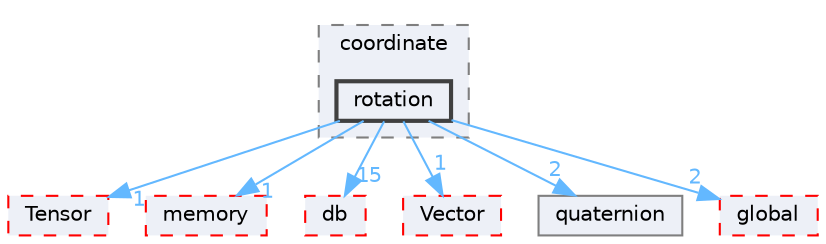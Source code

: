 digraph "src/OpenFOAM/primitives/coordinate/rotation"
{
 // LATEX_PDF_SIZE
  bgcolor="transparent";
  edge [fontname=Helvetica,fontsize=10,labelfontname=Helvetica,labelfontsize=10];
  node [fontname=Helvetica,fontsize=10,shape=box,height=0.2,width=0.4];
  compound=true
  subgraph clusterdir_006ede7392ac8848f6f58f61b9d87f97 {
    graph [ bgcolor="#edf0f7", pencolor="grey50", label="coordinate", fontname=Helvetica,fontsize=10 style="filled,dashed", URL="dir_006ede7392ac8848f6f58f61b9d87f97.html",tooltip=""]
  dir_44aed9d0baa7b3068c8774ec29a6f124 [label="rotation", fillcolor="#edf0f7", color="grey25", style="filled,bold", URL="dir_44aed9d0baa7b3068c8774ec29a6f124.html",tooltip=""];
  }
  dir_15da0e2a135f43ffeb4645c968ce8ac7 [label="Tensor", fillcolor="#edf0f7", color="red", style="filled,dashed", URL="dir_15da0e2a135f43ffeb4645c968ce8ac7.html",tooltip=""];
  dir_385a22dcc2f7120acb0f1a7a832b3b8d [label="memory", fillcolor="#edf0f7", color="red", style="filled,dashed", URL="dir_385a22dcc2f7120acb0f1a7a832b3b8d.html",tooltip=""];
  dir_63c634f7a7cfd679ac26c67fb30fc32f [label="db", fillcolor="#edf0f7", color="red", style="filled,dashed", URL="dir_63c634f7a7cfd679ac26c67fb30fc32f.html",tooltip=""];
  dir_6ef5fbba1c02603637a533e2f686aa62 [label="Vector", fillcolor="#edf0f7", color="red", style="filled,dashed", URL="dir_6ef5fbba1c02603637a533e2f686aa62.html",tooltip=""];
  dir_7f2355fb07e96b002f5e0fef21d9e5dc [label="quaternion", fillcolor="#edf0f7", color="grey50", style="filled", URL="dir_7f2355fb07e96b002f5e0fef21d9e5dc.html",tooltip=""];
  dir_8583492183f4d27c76555f8f333dd07b [label="global", fillcolor="#edf0f7", color="red", style="filled,dashed", URL="dir_8583492183f4d27c76555f8f333dd07b.html",tooltip=""];
  dir_44aed9d0baa7b3068c8774ec29a6f124->dir_15da0e2a135f43ffeb4645c968ce8ac7 [headlabel="1", labeldistance=1.5 headhref="dir_003375_003981.html" href="dir_003375_003981.html" color="steelblue1" fontcolor="steelblue1"];
  dir_44aed9d0baa7b3068c8774ec29a6f124->dir_385a22dcc2f7120acb0f1a7a832b3b8d [headlabel="1", labeldistance=1.5 headhref="dir_003375_002352.html" href="dir_003375_002352.html" color="steelblue1" fontcolor="steelblue1"];
  dir_44aed9d0baa7b3068c8774ec29a6f124->dir_63c634f7a7cfd679ac26c67fb30fc32f [headlabel="15", labeldistance=1.5 headhref="dir_003375_000817.html" href="dir_003375_000817.html" color="steelblue1" fontcolor="steelblue1"];
  dir_44aed9d0baa7b3068c8774ec29a6f124->dir_6ef5fbba1c02603637a533e2f686aa62 [headlabel="1", labeldistance=1.5 headhref="dir_003375_004258.html" href="dir_003375_004258.html" color="steelblue1" fontcolor="steelblue1"];
  dir_44aed9d0baa7b3068c8774ec29a6f124->dir_7f2355fb07e96b002f5e0fef21d9e5dc [headlabel="2", labeldistance=1.5 headhref="dir_003375_003159.html" href="dir_003375_003159.html" color="steelblue1" fontcolor="steelblue1"];
  dir_44aed9d0baa7b3068c8774ec29a6f124->dir_8583492183f4d27c76555f8f333dd07b [headlabel="2", labeldistance=1.5 headhref="dir_003375_001645.html" href="dir_003375_001645.html" color="steelblue1" fontcolor="steelblue1"];
}
